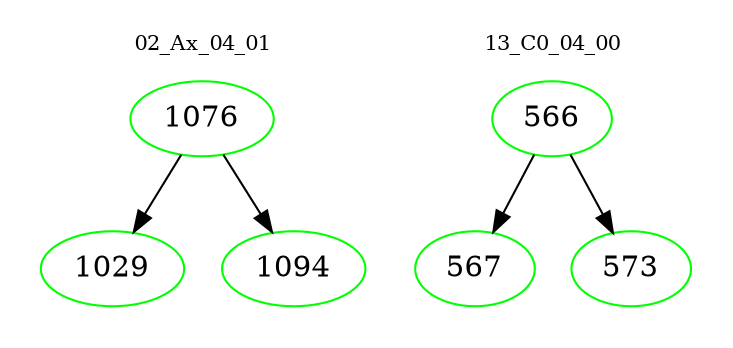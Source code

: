 digraph{
subgraph cluster_0 {
color = white
label = "02_Ax_04_01";
fontsize=10;
T0_1076 [label="1076", color="green"]
T0_1076 -> T0_1029 [color="black"]
T0_1029 [label="1029", color="green"]
T0_1076 -> T0_1094 [color="black"]
T0_1094 [label="1094", color="green"]
}
subgraph cluster_1 {
color = white
label = "13_C0_04_00";
fontsize=10;
T1_566 [label="566", color="green"]
T1_566 -> T1_567 [color="black"]
T1_567 [label="567", color="green"]
T1_566 -> T1_573 [color="black"]
T1_573 [label="573", color="green"]
}
}
